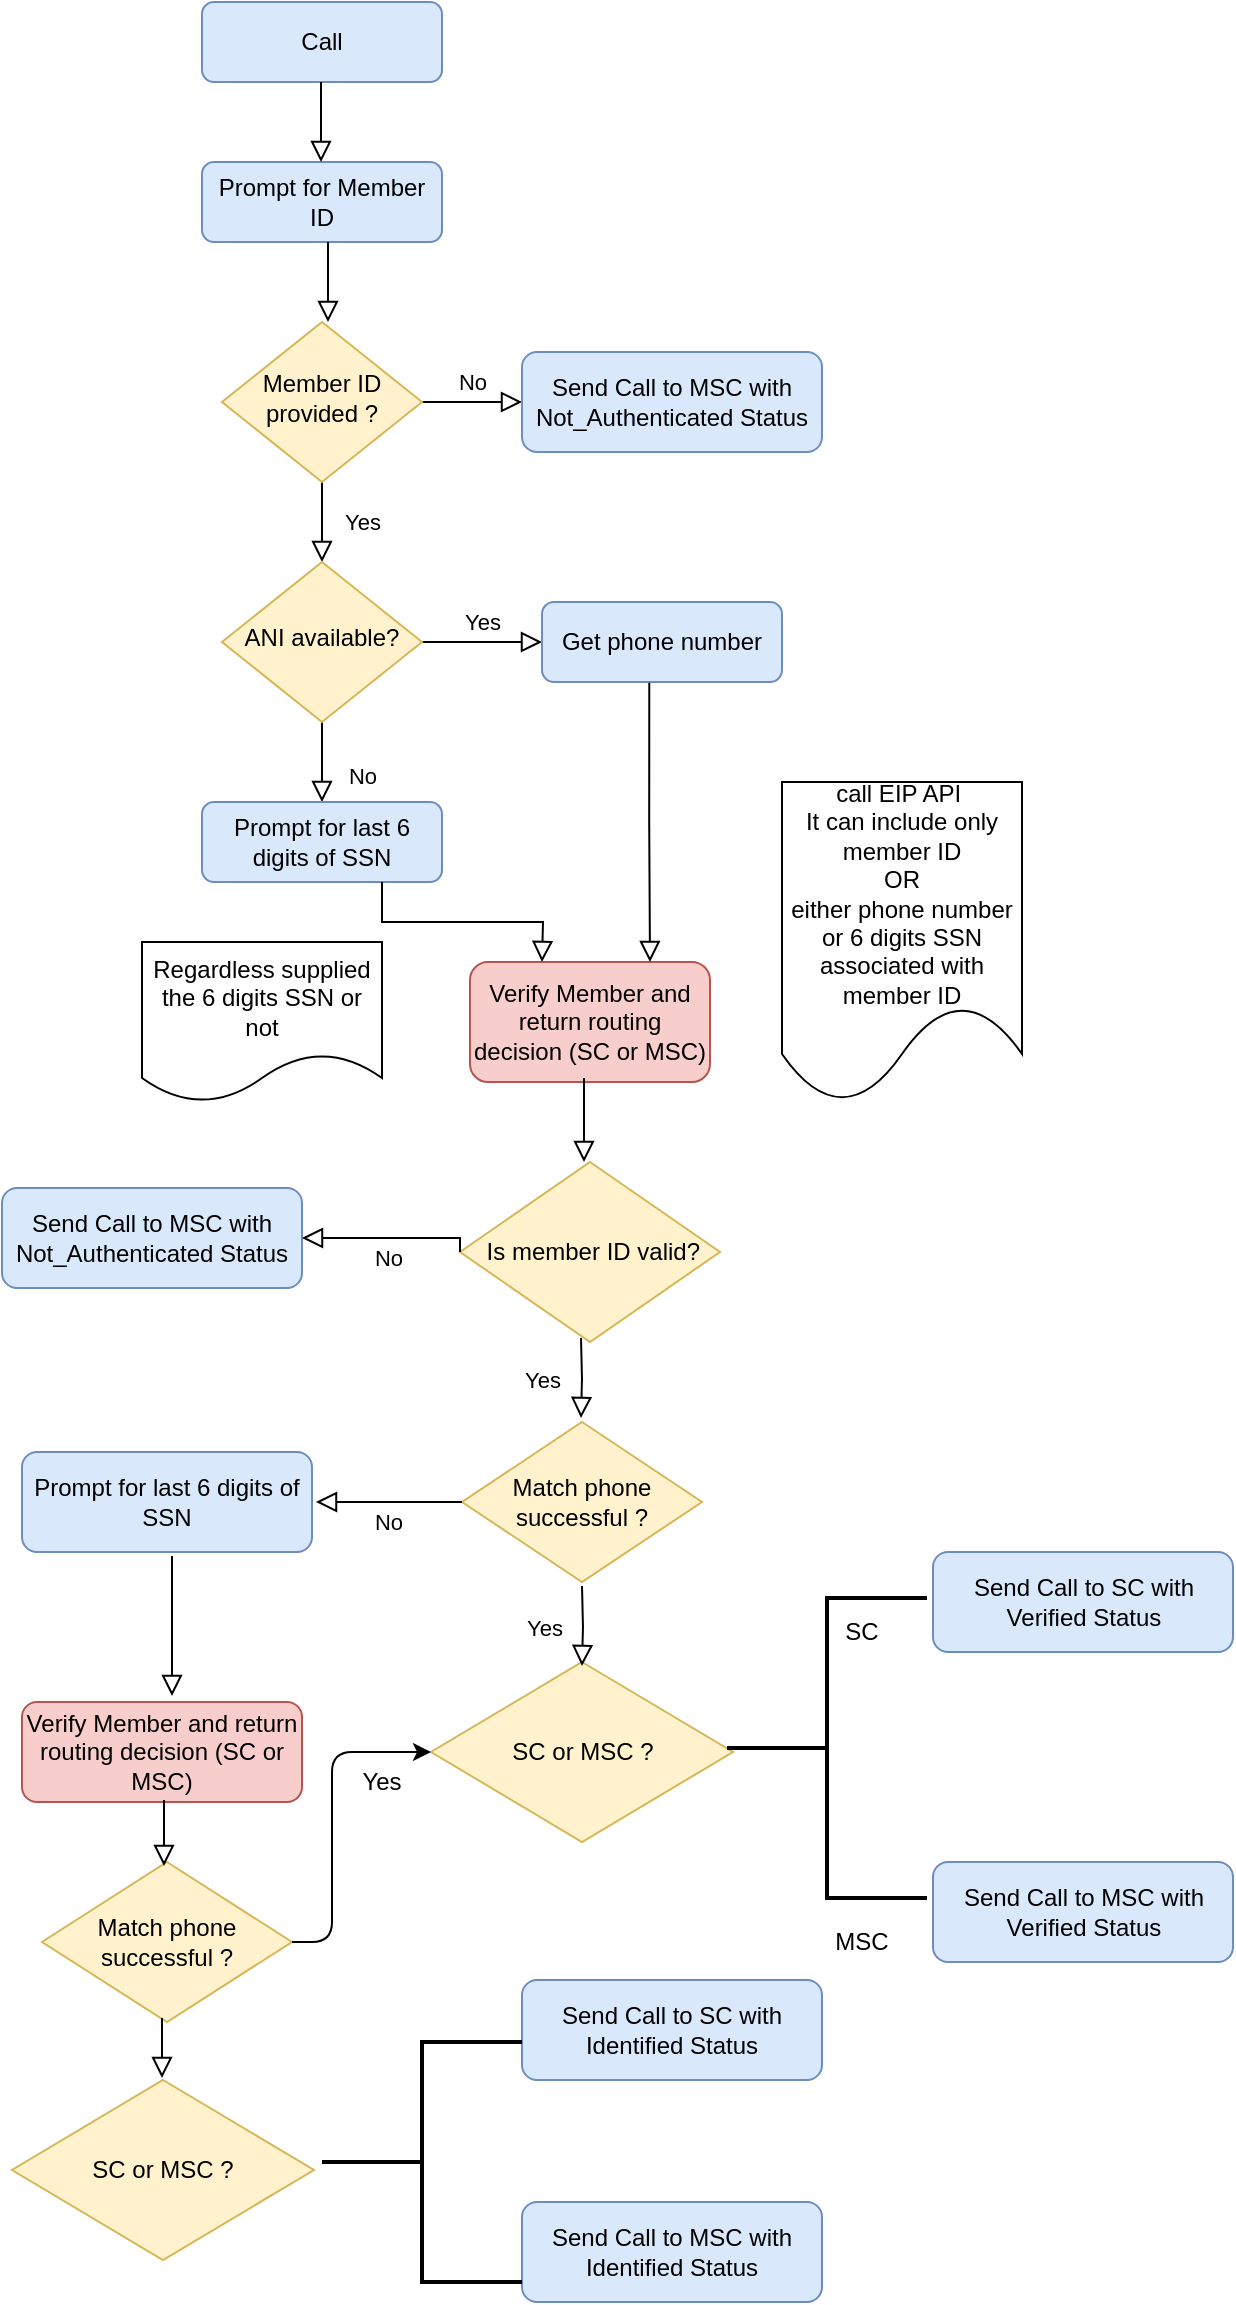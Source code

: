 <mxfile version="14.6.6" type="github">
  <diagram id="C5RBs43oDa-KdzZeNtuy" name="Page-1">
    <mxGraphModel dx="1209" dy="380" grid="1" gridSize="10" guides="1" tooltips="1" connect="1" arrows="1" fold="1" page="1" pageScale="1" pageWidth="827" pageHeight="1169" background="#ffffff" math="0" shadow="0">
      <root>
        <mxCell id="WIyWlLk6GJQsqaUBKTNV-0" />
        <mxCell id="WIyWlLk6GJQsqaUBKTNV-1" parent="WIyWlLk6GJQsqaUBKTNV-0" />
        <mxCell id="WIyWlLk6GJQsqaUBKTNV-3" value="Call" style="rounded=1;whiteSpace=wrap;html=1;fontSize=12;glass=0;strokeWidth=1;shadow=0;fillColor=#dae8fc;strokeColor=#6c8ebf;" parent="WIyWlLk6GJQsqaUBKTNV-1" vertex="1">
          <mxGeometry x="160" y="10" width="120" height="40" as="geometry" />
        </mxCell>
        <mxCell id="WIyWlLk6GJQsqaUBKTNV-4" value="Yes" style="rounded=0;html=1;jettySize=auto;orthogonalLoop=1;fontSize=11;endArrow=block;endFill=0;endSize=8;strokeWidth=1;shadow=0;labelBackgroundColor=none;edgeStyle=orthogonalEdgeStyle;" parent="WIyWlLk6GJQsqaUBKTNV-1" source="WIyWlLk6GJQsqaUBKTNV-6" target="WIyWlLk6GJQsqaUBKTNV-10" edge="1">
          <mxGeometry y="20" relative="1" as="geometry">
            <mxPoint as="offset" />
          </mxGeometry>
        </mxCell>
        <mxCell id="WIyWlLk6GJQsqaUBKTNV-5" value="No" style="edgeStyle=orthogonalEdgeStyle;rounded=0;html=1;jettySize=auto;orthogonalLoop=1;fontSize=11;endArrow=block;endFill=0;endSize=8;strokeWidth=1;shadow=0;labelBackgroundColor=none;" parent="WIyWlLk6GJQsqaUBKTNV-1" source="WIyWlLk6GJQsqaUBKTNV-6" target="WIyWlLk6GJQsqaUBKTNV-7" edge="1">
          <mxGeometry y="10" relative="1" as="geometry">
            <mxPoint as="offset" />
          </mxGeometry>
        </mxCell>
        <mxCell id="WIyWlLk6GJQsqaUBKTNV-6" value="Member ID provided ?" style="rhombus;whiteSpace=wrap;html=1;shadow=0;fontFamily=Helvetica;fontSize=12;align=center;strokeWidth=1;spacing=6;spacingTop=-4;fillColor=#fff2cc;strokeColor=#d6b656;" parent="WIyWlLk6GJQsqaUBKTNV-1" vertex="1">
          <mxGeometry x="170" y="170" width="100" height="80" as="geometry" />
        </mxCell>
        <mxCell id="WIyWlLk6GJQsqaUBKTNV-7" value="Send Call to MSC with Not_Authenticated Status" style="rounded=1;whiteSpace=wrap;html=1;fontSize=12;glass=0;strokeWidth=1;shadow=0;fillColor=#dae8fc;strokeColor=#6c8ebf;" parent="WIyWlLk6GJQsqaUBKTNV-1" vertex="1">
          <mxGeometry x="320" y="185" width="150" height="50" as="geometry" />
        </mxCell>
        <mxCell id="WIyWlLk6GJQsqaUBKTNV-8" value="No" style="rounded=0;html=1;jettySize=auto;orthogonalLoop=1;fontSize=11;endArrow=block;endFill=0;endSize=8;strokeWidth=1;shadow=0;labelBackgroundColor=none;edgeStyle=orthogonalEdgeStyle;" parent="WIyWlLk6GJQsqaUBKTNV-1" source="WIyWlLk6GJQsqaUBKTNV-10" target="WIyWlLk6GJQsqaUBKTNV-11" edge="1">
          <mxGeometry x="0.333" y="20" relative="1" as="geometry">
            <mxPoint as="offset" />
          </mxGeometry>
        </mxCell>
        <mxCell id="WIyWlLk6GJQsqaUBKTNV-9" value="Yes" style="edgeStyle=orthogonalEdgeStyle;rounded=0;html=1;jettySize=auto;orthogonalLoop=1;fontSize=11;endArrow=block;endFill=0;endSize=8;strokeWidth=1;shadow=0;labelBackgroundColor=none;" parent="WIyWlLk6GJQsqaUBKTNV-1" source="WIyWlLk6GJQsqaUBKTNV-10" target="WIyWlLk6GJQsqaUBKTNV-12" edge="1">
          <mxGeometry y="10" relative="1" as="geometry">
            <mxPoint as="offset" />
          </mxGeometry>
        </mxCell>
        <mxCell id="WIyWlLk6GJQsqaUBKTNV-10" value="ANI available?" style="rhombus;whiteSpace=wrap;html=1;shadow=0;fontFamily=Helvetica;fontSize=12;align=center;strokeWidth=1;spacing=6;spacingTop=-4;fillColor=#fff2cc;strokeColor=#d6b656;" parent="WIyWlLk6GJQsqaUBKTNV-1" vertex="1">
          <mxGeometry x="170" y="290" width="100" height="80" as="geometry" />
        </mxCell>
        <mxCell id="WIyWlLk6GJQsqaUBKTNV-11" value="Prompt for last 6 digits of SSN" style="rounded=1;whiteSpace=wrap;html=1;fontSize=12;glass=0;strokeWidth=1;shadow=0;fillColor=#dae8fc;strokeColor=#6c8ebf;" parent="WIyWlLk6GJQsqaUBKTNV-1" vertex="1">
          <mxGeometry x="160" y="410" width="120" height="40" as="geometry" />
        </mxCell>
        <mxCell id="WIyWlLk6GJQsqaUBKTNV-12" value="Get phone number" style="rounded=1;whiteSpace=wrap;html=1;fontSize=12;glass=0;strokeWidth=1;shadow=0;fillColor=#dae8fc;strokeColor=#6c8ebf;" parent="WIyWlLk6GJQsqaUBKTNV-1" vertex="1">
          <mxGeometry x="330" y="310" width="120" height="40" as="geometry" />
        </mxCell>
        <mxCell id="y8dLMGquSZfDoQEF-OTe-0" value="Prompt for Member ID" style="rounded=1;whiteSpace=wrap;html=1;fillColor=#dae8fc;strokeColor=#6c8ebf;" parent="WIyWlLk6GJQsqaUBKTNV-1" vertex="1">
          <mxGeometry x="160" y="90" width="120" height="40" as="geometry" />
        </mxCell>
        <mxCell id="y8dLMGquSZfDoQEF-OTe-8" value="Verify Member and return routing decision (SC or MSC)" style="rounded=1;whiteSpace=wrap;html=1;fillColor=#f8cecc;strokeColor=#b85450;" parent="WIyWlLk6GJQsqaUBKTNV-1" vertex="1">
          <mxGeometry x="294" y="490" width="120" height="60" as="geometry" />
        </mxCell>
        <mxCell id="y8dLMGquSZfDoQEF-OTe-10" value="" style="rounded=0;html=1;jettySize=auto;orthogonalLoop=1;fontSize=11;endArrow=block;endFill=0;endSize=8;strokeWidth=1;shadow=0;labelBackgroundColor=none;edgeStyle=orthogonalEdgeStyle;exitX=0.75;exitY=1;exitDx=0;exitDy=0;" parent="WIyWlLk6GJQsqaUBKTNV-1" source="WIyWlLk6GJQsqaUBKTNV-11" edge="1">
          <mxGeometry relative="1" as="geometry">
            <mxPoint x="370" y="481" as="sourcePoint" />
            <mxPoint x="330" y="490" as="targetPoint" />
          </mxGeometry>
        </mxCell>
        <mxCell id="y8dLMGquSZfDoQEF-OTe-19" value="" style="rounded=0;html=1;jettySize=auto;orthogonalLoop=1;fontSize=11;endArrow=block;endFill=0;endSize=8;strokeWidth=1;shadow=0;labelBackgroundColor=none;edgeStyle=orthogonalEdgeStyle;exitX=0.5;exitY=1;exitDx=0;exitDy=0;" parent="WIyWlLk6GJQsqaUBKTNV-1" edge="1">
          <mxGeometry relative="1" as="geometry">
            <mxPoint x="223" y="140" as="sourcePoint" />
            <mxPoint x="223" y="170" as="targetPoint" />
            <Array as="points">
              <mxPoint x="223" y="130" />
              <mxPoint x="223" y="130" />
            </Array>
          </mxGeometry>
        </mxCell>
        <mxCell id="y8dLMGquSZfDoQEF-OTe-21" value="" style="rounded=0;html=1;jettySize=auto;orthogonalLoop=1;fontSize=11;endArrow=block;endFill=0;endSize=8;strokeWidth=1;shadow=0;labelBackgroundColor=none;edgeStyle=orthogonalEdgeStyle;exitX=0.5;exitY=1;exitDx=0;exitDy=0;" parent="WIyWlLk6GJQsqaUBKTNV-1" edge="1">
          <mxGeometry relative="1" as="geometry">
            <mxPoint x="219.5" y="60" as="sourcePoint" />
            <mxPoint x="219.5" y="90" as="targetPoint" />
            <Array as="points">
              <mxPoint x="219.5" y="50" />
              <mxPoint x="219.5" y="50" />
            </Array>
          </mxGeometry>
        </mxCell>
        <mxCell id="y8dLMGquSZfDoQEF-OTe-25" value="Regardless supplied the 6 digits SSN or not" style="shape=document;whiteSpace=wrap;html=1;boundedLbl=1;" parent="WIyWlLk6GJQsqaUBKTNV-1" vertex="1">
          <mxGeometry x="130" y="480" width="120" height="80" as="geometry" />
        </mxCell>
        <mxCell id="y8dLMGquSZfDoQEF-OTe-26" value="call EIP API&amp;nbsp;&lt;br&gt;It can include only member ID&lt;br&gt;OR&lt;br&gt;either phone number or 6 digits SSN associated with member ID" style="shape=document;whiteSpace=wrap;html=1;boundedLbl=1;" parent="WIyWlLk6GJQsqaUBKTNV-1" vertex="1">
          <mxGeometry x="450" y="400" width="120" height="160" as="geometry" />
        </mxCell>
        <mxCell id="y8dLMGquSZfDoQEF-OTe-27" value="Match phone successful ?" style="rhombus;whiteSpace=wrap;html=1;fillColor=#fff2cc;strokeColor=#d6b656;" parent="WIyWlLk6GJQsqaUBKTNV-1" vertex="1">
          <mxGeometry x="290" y="720" width="120" height="80" as="geometry" />
        </mxCell>
        <mxCell id="y8dLMGquSZfDoQEF-OTe-28" value="&amp;nbsp;Is member ID valid?" style="rhombus;whiteSpace=wrap;html=1;fillColor=#fff2cc;strokeColor=#d6b656;" parent="WIyWlLk6GJQsqaUBKTNV-1" vertex="1">
          <mxGeometry x="289" y="590" width="130" height="90" as="geometry" />
        </mxCell>
        <mxCell id="y8dLMGquSZfDoQEF-OTe-29" value="Send Call to MSC with Not_Authenticated Status" style="rounded=1;whiteSpace=wrap;html=1;fontSize=12;glass=0;strokeWidth=1;shadow=0;fillColor=#dae8fc;strokeColor=#6c8ebf;" parent="WIyWlLk6GJQsqaUBKTNV-1" vertex="1">
          <mxGeometry x="60" y="603" width="150" height="50" as="geometry" />
        </mxCell>
        <mxCell id="y8dLMGquSZfDoQEF-OTe-36" value="Yes" style="rounded=0;html=1;jettySize=auto;orthogonalLoop=1;fontSize=11;endArrow=block;endFill=0;endSize=8;strokeWidth=1;shadow=0;labelBackgroundColor=none;edgeStyle=orthogonalEdgeStyle;" parent="WIyWlLk6GJQsqaUBKTNV-1" edge="1">
          <mxGeometry y="20" relative="1" as="geometry">
            <mxPoint as="offset" />
            <mxPoint x="349.5" y="678" as="sourcePoint" />
            <mxPoint x="349.5" y="718" as="targetPoint" />
          </mxGeometry>
        </mxCell>
        <mxCell id="y8dLMGquSZfDoQEF-OTe-38" value="" style="rounded=0;html=1;jettySize=auto;orthogonalLoop=1;fontSize=11;endArrow=block;endFill=0;endSize=8;strokeWidth=1;shadow=0;labelBackgroundColor=none;edgeStyle=orthogonalEdgeStyle;exitX=0.5;exitY=1;exitDx=0;exitDy=0;" parent="WIyWlLk6GJQsqaUBKTNV-1" edge="1">
          <mxGeometry relative="1" as="geometry">
            <mxPoint x="351" y="572" as="sourcePoint" />
            <mxPoint x="351" y="590" as="targetPoint" />
            <Array as="points">
              <mxPoint x="351" y="548" />
              <mxPoint x="351" y="548" />
            </Array>
          </mxGeometry>
        </mxCell>
        <mxCell id="y8dLMGquSZfDoQEF-OTe-43" value="No" style="edgeStyle=orthogonalEdgeStyle;rounded=0;html=1;jettySize=auto;orthogonalLoop=1;fontSize=11;endArrow=block;endFill=0;endSize=8;strokeWidth=1;shadow=0;labelBackgroundColor=none;entryX=1;entryY=0.5;entryDx=0;entryDy=0;exitX=0;exitY=0.5;exitDx=0;exitDy=0;" parent="WIyWlLk6GJQsqaUBKTNV-1" target="y8dLMGquSZfDoQEF-OTe-29" edge="1" source="y8dLMGquSZfDoQEF-OTe-28">
          <mxGeometry y="10" relative="1" as="geometry">
            <mxPoint as="offset" />
            <mxPoint x="280" y="668" as="sourcePoint" />
            <mxPoint x="310" y="690" as="targetPoint" />
            <Array as="points">
              <mxPoint x="289" y="628" />
            </Array>
          </mxGeometry>
        </mxCell>
        <mxCell id="y8dLMGquSZfDoQEF-OTe-47" value="SC or MSC ?" style="rhombus;whiteSpace=wrap;html=1;fillColor=#fff2cc;strokeColor=#d6b656;" parent="WIyWlLk6GJQsqaUBKTNV-1" vertex="1">
          <mxGeometry x="274.5" y="840" width="151" height="90" as="geometry" />
        </mxCell>
        <mxCell id="y8dLMGquSZfDoQEF-OTe-48" value="Send Call to MSC with Verified Status" style="rounded=1;whiteSpace=wrap;html=1;fontSize=12;glass=0;strokeWidth=1;shadow=0;fillColor=#dae8fc;strokeColor=#6c8ebf;" parent="WIyWlLk6GJQsqaUBKTNV-1" vertex="1">
          <mxGeometry x="525.5" y="940" width="150" height="50" as="geometry" />
        </mxCell>
        <mxCell id="y8dLMGquSZfDoQEF-OTe-49" value="Send Call to SC with Verified Status" style="rounded=1;whiteSpace=wrap;html=1;fontSize=12;glass=0;strokeWidth=1;shadow=0;fillColor=#dae8fc;strokeColor=#6c8ebf;" parent="WIyWlLk6GJQsqaUBKTNV-1" vertex="1">
          <mxGeometry x="525.5" y="785" width="150" height="50" as="geometry" />
        </mxCell>
        <mxCell id="y8dLMGquSZfDoQEF-OTe-55" value="Prompt for last 6 digits of SSN" style="rounded=1;whiteSpace=wrap;html=1;fontSize=12;glass=0;strokeWidth=1;shadow=0;fillColor=#dae8fc;strokeColor=#6c8ebf;" parent="WIyWlLk6GJQsqaUBKTNV-1" vertex="1">
          <mxGeometry x="70" y="735" width="145" height="50" as="geometry" />
        </mxCell>
        <mxCell id="y8dLMGquSZfDoQEF-OTe-56" value="Verify Member and return routing decision (SC or MSC)" style="rounded=1;whiteSpace=wrap;html=1;fillColor=#f8cecc;strokeColor=#b85450;" parent="WIyWlLk6GJQsqaUBKTNV-1" vertex="1">
          <mxGeometry x="70" y="860" width="140" height="50" as="geometry" />
        </mxCell>
        <mxCell id="y8dLMGquSZfDoQEF-OTe-59" value="No" style="edgeStyle=orthogonalEdgeStyle;rounded=0;html=1;jettySize=auto;orthogonalLoop=1;fontSize=11;endArrow=block;endFill=0;endSize=8;strokeWidth=1;shadow=0;labelBackgroundColor=none;entryX=1;entryY=0.5;entryDx=0;entryDy=0;exitX=0;exitY=0.5;exitDx=0;exitDy=0;" parent="WIyWlLk6GJQsqaUBKTNV-1" source="y8dLMGquSZfDoQEF-OTe-27" edge="1">
          <mxGeometry y="10" relative="1" as="geometry">
            <mxPoint as="offset" />
            <mxPoint x="287" y="760" as="sourcePoint" />
            <mxPoint x="217" y="760" as="targetPoint" />
            <Array as="points" />
          </mxGeometry>
        </mxCell>
        <mxCell id="y8dLMGquSZfDoQEF-OTe-62" value="Yes" style="rounded=0;html=1;jettySize=auto;orthogonalLoop=1;fontSize=11;endArrow=block;endFill=0;endSize=8;strokeWidth=1;shadow=0;labelBackgroundColor=none;edgeStyle=orthogonalEdgeStyle;" parent="WIyWlLk6GJQsqaUBKTNV-1" edge="1">
          <mxGeometry y="20" relative="1" as="geometry">
            <mxPoint as="offset" />
            <mxPoint x="350" y="802" as="sourcePoint" />
            <mxPoint x="350" y="842" as="targetPoint" />
          </mxGeometry>
        </mxCell>
        <mxCell id="y8dLMGquSZfDoQEF-OTe-71" value="" style="strokeWidth=2;html=1;shape=mxgraph.flowchart.annotation_2;align=left;labelPosition=right;pointerEvents=1;rotation=0;" parent="WIyWlLk6GJQsqaUBKTNV-1" vertex="1">
          <mxGeometry x="422.5" y="808" width="100" height="150" as="geometry" />
        </mxCell>
        <mxCell id="y8dLMGquSZfDoQEF-OTe-72" value="" style="rounded=0;html=1;jettySize=auto;orthogonalLoop=1;fontSize=11;endArrow=block;endFill=0;endSize=8;strokeWidth=1;shadow=0;labelBackgroundColor=none;edgeStyle=orthogonalEdgeStyle;exitX=0.5;exitY=1;exitDx=0;exitDy=0;" parent="WIyWlLk6GJQsqaUBKTNV-1" edge="1">
          <mxGeometry relative="1" as="geometry">
            <mxPoint x="145" y="827" as="sourcePoint" />
            <mxPoint x="145" y="857" as="targetPoint" />
            <Array as="points">
              <mxPoint x="145" y="787" />
              <mxPoint x="145" y="787" />
            </Array>
          </mxGeometry>
        </mxCell>
        <mxCell id="y8dLMGquSZfDoQEF-OTe-73" value="Match phone successful ?" style="rhombus;whiteSpace=wrap;html=1;fillColor=#fff2cc;strokeColor=#d6b656;" parent="WIyWlLk6GJQsqaUBKTNV-1" vertex="1">
          <mxGeometry x="80" y="940" width="125" height="80" as="geometry" />
        </mxCell>
        <mxCell id="y8dLMGquSZfDoQEF-OTe-74" value="" style="rounded=0;html=1;jettySize=auto;orthogonalLoop=1;fontSize=11;endArrow=block;endFill=0;endSize=8;strokeWidth=1;shadow=0;labelBackgroundColor=none;edgeStyle=orthogonalEdgeStyle;exitX=0.5;exitY=1;exitDx=0;exitDy=0;" parent="WIyWlLk6GJQsqaUBKTNV-1" edge="1">
          <mxGeometry relative="1" as="geometry">
            <mxPoint x="141" y="919" as="sourcePoint" />
            <mxPoint x="141" y="942" as="targetPoint" />
            <Array as="points">
              <mxPoint x="141" y="909" />
              <mxPoint x="141" y="909" />
            </Array>
          </mxGeometry>
        </mxCell>
        <mxCell id="y8dLMGquSZfDoQEF-OTe-76" value="" style="edgeStyle=elbowEdgeStyle;elbow=horizontal;endArrow=classic;html=1;exitX=1;exitY=0.5;exitDx=0;exitDy=0;entryX=0;entryY=0.5;entryDx=0;entryDy=0;" parent="WIyWlLk6GJQsqaUBKTNV-1" source="y8dLMGquSZfDoQEF-OTe-73" target="y8dLMGquSZfDoQEF-OTe-47" edge="1">
          <mxGeometry width="50" height="50" relative="1" as="geometry">
            <mxPoint x="235" y="1140" as="sourcePoint" />
            <mxPoint x="285" y="1090" as="targetPoint" />
            <Array as="points">
              <mxPoint x="225" y="960" />
              <mxPoint x="235" y="970" />
            </Array>
          </mxGeometry>
        </mxCell>
        <mxCell id="y8dLMGquSZfDoQEF-OTe-77" value="Yes" style="text;html=1;strokeColor=none;fillColor=none;align=center;verticalAlign=middle;whiteSpace=wrap;rounded=0;" parent="WIyWlLk6GJQsqaUBKTNV-1" vertex="1">
          <mxGeometry x="230" y="890" width="40" height="20" as="geometry" />
        </mxCell>
        <mxCell id="y8dLMGquSZfDoQEF-OTe-78" value="SC" style="text;html=1;strokeColor=none;fillColor=none;align=center;verticalAlign=middle;whiteSpace=wrap;rounded=0;" parent="WIyWlLk6GJQsqaUBKTNV-1" vertex="1">
          <mxGeometry x="470" y="815" width="40" height="20" as="geometry" />
        </mxCell>
        <mxCell id="y8dLMGquSZfDoQEF-OTe-79" value="MSC" style="text;html=1;strokeColor=none;fillColor=none;align=center;verticalAlign=middle;whiteSpace=wrap;rounded=0;" parent="WIyWlLk6GJQsqaUBKTNV-1" vertex="1">
          <mxGeometry x="470" y="970" width="40" height="20" as="geometry" />
        </mxCell>
        <mxCell id="y8dLMGquSZfDoQEF-OTe-80" value="SC or MSC ?" style="rhombus;whiteSpace=wrap;html=1;fillColor=#fff2cc;strokeColor=#d6b656;" parent="WIyWlLk6GJQsqaUBKTNV-1" vertex="1">
          <mxGeometry x="65" y="1049" width="151" height="90" as="geometry" />
        </mxCell>
        <mxCell id="y8dLMGquSZfDoQEF-OTe-95" value="" style="rounded=0;html=1;jettySize=auto;orthogonalLoop=1;fontSize=11;endArrow=block;endFill=0;endSize=8;strokeWidth=1;shadow=0;labelBackgroundColor=none;edgeStyle=orthogonalEdgeStyle;exitX=0.5;exitY=1;exitDx=0;exitDy=0;" parent="WIyWlLk6GJQsqaUBKTNV-1" edge="1">
          <mxGeometry relative="1" as="geometry">
            <mxPoint x="140" y="1028" as="sourcePoint" />
            <mxPoint x="140" y="1048" as="targetPoint" />
            <Array as="points">
              <mxPoint x="140" y="1018" />
              <mxPoint x="140" y="1018" />
            </Array>
          </mxGeometry>
        </mxCell>
        <mxCell id="y8dLMGquSZfDoQEF-OTe-99" value="Send Call to MSC with Identified Status" style="rounded=1;whiteSpace=wrap;html=1;fontSize=12;glass=0;strokeWidth=1;shadow=0;fillColor=#dae8fc;strokeColor=#6c8ebf;" parent="WIyWlLk6GJQsqaUBKTNV-1" vertex="1">
          <mxGeometry x="320" y="1110" width="150" height="50" as="geometry" />
        </mxCell>
        <mxCell id="y8dLMGquSZfDoQEF-OTe-100" value="Send Call to SC with Identified Status" style="rounded=1;whiteSpace=wrap;html=1;fontSize=12;glass=0;strokeWidth=1;shadow=0;fillColor=#dae8fc;strokeColor=#6c8ebf;" parent="WIyWlLk6GJQsqaUBKTNV-1" vertex="1">
          <mxGeometry x="320" y="999" width="150" height="50" as="geometry" />
        </mxCell>
        <mxCell id="y8dLMGquSZfDoQEF-OTe-101" value="" style="strokeWidth=2;html=1;shape=mxgraph.flowchart.annotation_2;align=left;labelPosition=right;pointerEvents=1;rotation=0;" parent="WIyWlLk6GJQsqaUBKTNV-1" vertex="1">
          <mxGeometry x="220" y="1030" width="100" height="120" as="geometry" />
        </mxCell>
        <mxCell id="D35L4ylMpJ-Dw12Lde5S-0" value="" style="rounded=0;html=1;jettySize=auto;orthogonalLoop=1;fontSize=11;endArrow=block;endFill=0;endSize=8;strokeWidth=1;shadow=0;labelBackgroundColor=none;edgeStyle=orthogonalEdgeStyle;entryX=0.75;entryY=0;entryDx=0;entryDy=0;exitX=0.447;exitY=1.008;exitDx=0;exitDy=0;exitPerimeter=0;" edge="1" parent="WIyWlLk6GJQsqaUBKTNV-1" source="WIyWlLk6GJQsqaUBKTNV-12" target="y8dLMGquSZfDoQEF-OTe-8">
          <mxGeometry relative="1" as="geometry">
            <mxPoint x="360" y="400" as="sourcePoint" />
            <mxPoint x="360" y="430" as="targetPoint" />
            <Array as="points" />
          </mxGeometry>
        </mxCell>
      </root>
    </mxGraphModel>
  </diagram>
</mxfile>
